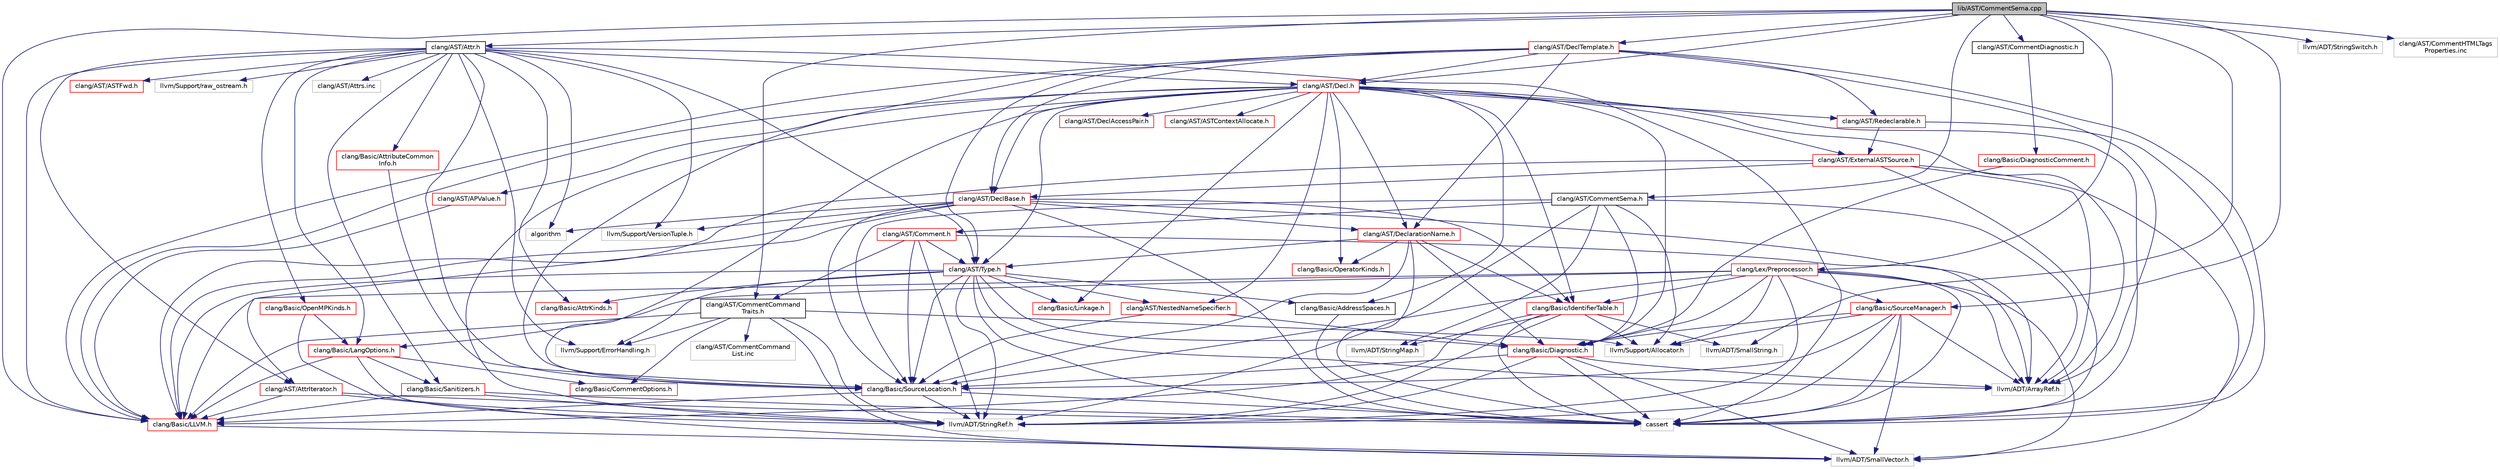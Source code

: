 digraph "lib/AST/CommentSema.cpp"
{
 // LATEX_PDF_SIZE
  bgcolor="transparent";
  edge [fontname="Helvetica",fontsize="10",labelfontname="Helvetica",labelfontsize="10"];
  node [fontname="Helvetica",fontsize="10",shape=record];
  Node1 [label="lib/AST/CommentSema.cpp",height=0.2,width=0.4,color="black", fillcolor="grey75", style="filled", fontcolor="black",tooltip=" "];
  Node1 -> Node2 [color="midnightblue",fontsize="10",style="solid",fontname="Helvetica"];
  Node2 [label="clang/AST/CommentSema.h",height=0.2,width=0.4,color="black",URL="$CommentSema_8h.html",tooltip=" "];
  Node2 -> Node3 [color="midnightblue",fontsize="10",style="solid",fontname="Helvetica"];
  Node3 [label="clang/AST/Comment.h",height=0.2,width=0.4,color="red",URL="$Comment_8h.html",tooltip=" "];
  Node3 -> Node4 [color="midnightblue",fontsize="10",style="solid",fontname="Helvetica"];
  Node4 [label="clang/AST/CommentCommand\lTraits.h",height=0.2,width=0.4,color="black",URL="$CommentCommandTraits_8h.html",tooltip=" "];
  Node4 -> Node5 [color="midnightblue",fontsize="10",style="solid",fontname="Helvetica"];
  Node5 [label="clang/Basic/CommentOptions.h",height=0.2,width=0.4,color="red",URL="$CommentOptions_8h.html",tooltip=" "];
  Node4 -> Node8 [color="midnightblue",fontsize="10",style="solid",fontname="Helvetica"];
  Node8 [label="clang/Basic/LLVM.h",height=0.2,width=0.4,color="red",URL="$LLVM_8h.html",tooltip=" "];
  Node8 -> Node10 [color="midnightblue",fontsize="10",style="solid",fontname="Helvetica"];
  Node10 [label="llvm/ADT/SmallVector.h",height=0.2,width=0.4,color="grey75",tooltip=" "];
  Node4 -> Node10 [color="midnightblue",fontsize="10",style="solid",fontname="Helvetica"];
  Node4 -> Node11 [color="midnightblue",fontsize="10",style="solid",fontname="Helvetica"];
  Node11 [label="llvm/ADT/StringRef.h",height=0.2,width=0.4,color="grey75",tooltip=" "];
  Node4 -> Node12 [color="midnightblue",fontsize="10",style="solid",fontname="Helvetica"];
  Node12 [label="llvm/Support/Allocator.h",height=0.2,width=0.4,color="grey75",tooltip=" "];
  Node4 -> Node13 [color="midnightblue",fontsize="10",style="solid",fontname="Helvetica"];
  Node13 [label="llvm/Support/ErrorHandling.h",height=0.2,width=0.4,color="grey75",tooltip=" "];
  Node4 -> Node14 [color="midnightblue",fontsize="10",style="solid",fontname="Helvetica"];
  Node14 [label="clang/AST/CommentCommand\lList.inc",height=0.2,width=0.4,color="grey75",tooltip=" "];
  Node3 -> Node39 [color="midnightblue",fontsize="10",style="solid",fontname="Helvetica"];
  Node39 [label="clang/AST/Type.h",height=0.2,width=0.4,color="red",URL="$Type_8h.html",tooltip=" "];
  Node39 -> Node44 [color="midnightblue",fontsize="10",style="solid",fontname="Helvetica"];
  Node44 [label="clang/AST/NestedNameSpecifier.h",height=0.2,width=0.4,color="red",URL="$NestedNameSpecifier_8h.html",tooltip=" "];
  Node44 -> Node45 [color="midnightblue",fontsize="10",style="solid",fontname="Helvetica"];
  Node45 [label="clang/Basic/Diagnostic.h",height=0.2,width=0.4,color="red",URL="$Basic_2Diagnostic_8h.html",tooltip=" "];
  Node45 -> Node53 [color="midnightblue",fontsize="10",style="solid",fontname="Helvetica"];
  Node53 [label="clang/Basic/SourceLocation.h",height=0.2,width=0.4,color="red",URL="$SourceLocation_8h.html",tooltip=" "];
  Node53 -> Node8 [color="midnightblue",fontsize="10",style="solid",fontname="Helvetica"];
  Node53 -> Node11 [color="midnightblue",fontsize="10",style="solid",fontname="Helvetica"];
  Node53 -> Node36 [color="midnightblue",fontsize="10",style="solid",fontname="Helvetica"];
  Node36 [label="cassert",height=0.2,width=0.4,color="grey75",tooltip=" "];
  Node45 -> Node55 [color="midnightblue",fontsize="10",style="solid",fontname="Helvetica"];
  Node55 [label="llvm/ADT/ArrayRef.h",height=0.2,width=0.4,color="grey75",tooltip=" "];
  Node45 -> Node10 [color="midnightblue",fontsize="10",style="solid",fontname="Helvetica"];
  Node45 -> Node11 [color="midnightblue",fontsize="10",style="solid",fontname="Helvetica"];
  Node45 -> Node36 [color="midnightblue",fontsize="10",style="solid",fontname="Helvetica"];
  Node44 -> Node53 [color="midnightblue",fontsize="10",style="solid",fontname="Helvetica"];
  Node39 -> Node67 [color="midnightblue",fontsize="10",style="solid",fontname="Helvetica"];
  Node67 [label="clang/Basic/AddressSpaces.h",height=0.2,width=0.4,color="black",URL="$AddressSpaces_8h.html",tooltip=" "];
  Node67 -> Node36 [color="midnightblue",fontsize="10",style="solid",fontname="Helvetica"];
  Node39 -> Node68 [color="midnightblue",fontsize="10",style="solid",fontname="Helvetica"];
  Node68 [label="clang/Basic/AttrKinds.h",height=0.2,width=0.4,color="red",URL="$AttrKinds_8h.html",tooltip=" "];
  Node39 -> Node45 [color="midnightblue",fontsize="10",style="solid",fontname="Helvetica"];
  Node39 -> Node8 [color="midnightblue",fontsize="10",style="solid",fontname="Helvetica"];
  Node39 -> Node71 [color="midnightblue",fontsize="10",style="solid",fontname="Helvetica"];
  Node71 [label="clang/Basic/Linkage.h",height=0.2,width=0.4,color="red",URL="$include_2clang_2Basic_2Linkage_8h.html",tooltip=" "];
  Node39 -> Node53 [color="midnightblue",fontsize="10",style="solid",fontname="Helvetica"];
  Node39 -> Node55 [color="midnightblue",fontsize="10",style="solid",fontname="Helvetica"];
  Node39 -> Node11 [color="midnightblue",fontsize="10",style="solid",fontname="Helvetica"];
  Node39 -> Node13 [color="midnightblue",fontsize="10",style="solid",fontname="Helvetica"];
  Node39 -> Node36 [color="midnightblue",fontsize="10",style="solid",fontname="Helvetica"];
  Node3 -> Node53 [color="midnightblue",fontsize="10",style="solid",fontname="Helvetica"];
  Node3 -> Node55 [color="midnightblue",fontsize="10",style="solid",fontname="Helvetica"];
  Node3 -> Node11 [color="midnightblue",fontsize="10",style="solid",fontname="Helvetica"];
  Node2 -> Node45 [color="midnightblue",fontsize="10",style="solid",fontname="Helvetica"];
  Node2 -> Node53 [color="midnightblue",fontsize="10",style="solid",fontname="Helvetica"];
  Node2 -> Node55 [color="midnightblue",fontsize="10",style="solid",fontname="Helvetica"];
  Node2 -> Node89 [color="midnightblue",fontsize="10",style="solid",fontname="Helvetica"];
  Node89 [label="llvm/ADT/StringMap.h",height=0.2,width=0.4,color="grey75",tooltip=" "];
  Node2 -> Node11 [color="midnightblue",fontsize="10",style="solid",fontname="Helvetica"];
  Node2 -> Node12 [color="midnightblue",fontsize="10",style="solid",fontname="Helvetica"];
  Node1 -> Node109 [color="midnightblue",fontsize="10",style="solid",fontname="Helvetica"];
  Node109 [label="clang/AST/Attr.h",height=0.2,width=0.4,color="black",URL="$Attr_8h.html",tooltip=" "];
  Node109 -> Node110 [color="midnightblue",fontsize="10",style="solid",fontname="Helvetica"];
  Node110 [label="clang/AST/ASTFwd.h",height=0.2,width=0.4,color="red",URL="$ASTFwd_8h.html",tooltip=" "];
  Node109 -> Node35 [color="midnightblue",fontsize="10",style="solid",fontname="Helvetica"];
  Node35 [label="clang/AST/AttrIterator.h",height=0.2,width=0.4,color="red",URL="$AttrIterator_8h.html",tooltip=" "];
  Node35 -> Node8 [color="midnightblue",fontsize="10",style="solid",fontname="Helvetica"];
  Node35 -> Node10 [color="midnightblue",fontsize="10",style="solid",fontname="Helvetica"];
  Node35 -> Node36 [color="midnightblue",fontsize="10",style="solid",fontname="Helvetica"];
  Node109 -> Node16 [color="midnightblue",fontsize="10",style="solid",fontname="Helvetica"];
  Node16 [label="clang/AST/Decl.h",height=0.2,width=0.4,color="red",URL="$Decl_8h.html",tooltip=" "];
  Node16 -> Node17 [color="midnightblue",fontsize="10",style="solid",fontname="Helvetica"];
  Node17 [label="clang/AST/APValue.h",height=0.2,width=0.4,color="red",URL="$APValue_8h.html",tooltip=" "];
  Node17 -> Node8 [color="midnightblue",fontsize="10",style="solid",fontname="Helvetica"];
  Node16 -> Node25 [color="midnightblue",fontsize="10",style="solid",fontname="Helvetica"];
  Node25 [label="clang/AST/ASTContextAllocate.h",height=0.2,width=0.4,color="red",URL="$ASTContextAllocate_8h.html",tooltip=" "];
  Node16 -> Node27 [color="midnightblue",fontsize="10",style="solid",fontname="Helvetica"];
  Node27 [label="clang/AST/DeclAccessPair.h",height=0.2,width=0.4,color="red",URL="$DeclAccessPair_8h.html",tooltip=" "];
  Node16 -> Node32 [color="midnightblue",fontsize="10",style="solid",fontname="Helvetica"];
  Node32 [label="clang/AST/DeclBase.h",height=0.2,width=0.4,color="red",URL="$DeclBase_8h.html",tooltip=" "];
  Node32 -> Node35 [color="midnightblue",fontsize="10",style="solid",fontname="Helvetica"];
  Node32 -> Node38 [color="midnightblue",fontsize="10",style="solid",fontname="Helvetica"];
  Node38 [label="clang/AST/DeclarationName.h",height=0.2,width=0.4,color="red",URL="$DeclarationName_8h.html",tooltip=" "];
  Node38 -> Node39 [color="midnightblue",fontsize="10",style="solid",fontname="Helvetica"];
  Node38 -> Node45 [color="midnightblue",fontsize="10",style="solid",fontname="Helvetica"];
  Node38 -> Node85 [color="midnightblue",fontsize="10",style="solid",fontname="Helvetica"];
  Node85 [label="clang/Basic/IdentifierTable.h",height=0.2,width=0.4,color="red",URL="$IdentifierTable_8h.html",tooltip=" "];
  Node85 -> Node8 [color="midnightblue",fontsize="10",style="solid",fontname="Helvetica"];
  Node85 -> Node88 [color="midnightblue",fontsize="10",style="solid",fontname="Helvetica"];
  Node88 [label="llvm/ADT/SmallString.h",height=0.2,width=0.4,color="grey75",tooltip=" "];
  Node85 -> Node89 [color="midnightblue",fontsize="10",style="solid",fontname="Helvetica"];
  Node85 -> Node11 [color="midnightblue",fontsize="10",style="solid",fontname="Helvetica"];
  Node85 -> Node12 [color="midnightblue",fontsize="10",style="solid",fontname="Helvetica"];
  Node85 -> Node36 [color="midnightblue",fontsize="10",style="solid",fontname="Helvetica"];
  Node38 -> Node90 [color="midnightblue",fontsize="10",style="solid",fontname="Helvetica"];
  Node90 [label="clang/Basic/OperatorKinds.h",height=0.2,width=0.4,color="red",URL="$OperatorKinds_8h.html",tooltip=" "];
  Node38 -> Node53 [color="midnightblue",fontsize="10",style="solid",fontname="Helvetica"];
  Node38 -> Node36 [color="midnightblue",fontsize="10",style="solid",fontname="Helvetica"];
  Node32 -> Node85 [color="midnightblue",fontsize="10",style="solid",fontname="Helvetica"];
  Node32 -> Node8 [color="midnightblue",fontsize="10",style="solid",fontname="Helvetica"];
  Node32 -> Node53 [color="midnightblue",fontsize="10",style="solid",fontname="Helvetica"];
  Node32 -> Node55 [color="midnightblue",fontsize="10",style="solid",fontname="Helvetica"];
  Node32 -> Node95 [color="midnightblue",fontsize="10",style="solid",fontname="Helvetica"];
  Node95 [label="llvm/Support/VersionTuple.h",height=0.2,width=0.4,color="grey75",tooltip=" "];
  Node32 -> Node96 [color="midnightblue",fontsize="10",style="solid",fontname="Helvetica"];
  Node96 [label="algorithm",height=0.2,width=0.4,color="grey75",tooltip=" "];
  Node32 -> Node36 [color="midnightblue",fontsize="10",style="solid",fontname="Helvetica"];
  Node16 -> Node38 [color="midnightblue",fontsize="10",style="solid",fontname="Helvetica"];
  Node16 -> Node98 [color="midnightblue",fontsize="10",style="solid",fontname="Helvetica"];
  Node98 [label="clang/AST/ExternalASTSource.h",height=0.2,width=0.4,color="red",URL="$ExternalASTSource_8h.html",tooltip=" "];
  Node98 -> Node32 [color="midnightblue",fontsize="10",style="solid",fontname="Helvetica"];
  Node98 -> Node8 [color="midnightblue",fontsize="10",style="solid",fontname="Helvetica"];
  Node98 -> Node55 [color="midnightblue",fontsize="10",style="solid",fontname="Helvetica"];
  Node98 -> Node10 [color="midnightblue",fontsize="10",style="solid",fontname="Helvetica"];
  Node98 -> Node36 [color="midnightblue",fontsize="10",style="solid",fontname="Helvetica"];
  Node16 -> Node44 [color="midnightblue",fontsize="10",style="solid",fontname="Helvetica"];
  Node16 -> Node102 [color="midnightblue",fontsize="10",style="solid",fontname="Helvetica"];
  Node102 [label="clang/AST/Redeclarable.h",height=0.2,width=0.4,color="red",URL="$Redeclarable_8h.html",tooltip=" "];
  Node102 -> Node98 [color="midnightblue",fontsize="10",style="solid",fontname="Helvetica"];
  Node102 -> Node36 [color="midnightblue",fontsize="10",style="solid",fontname="Helvetica"];
  Node16 -> Node39 [color="midnightblue",fontsize="10",style="solid",fontname="Helvetica"];
  Node16 -> Node67 [color="midnightblue",fontsize="10",style="solid",fontname="Helvetica"];
  Node16 -> Node45 [color="midnightblue",fontsize="10",style="solid",fontname="Helvetica"];
  Node16 -> Node85 [color="midnightblue",fontsize="10",style="solid",fontname="Helvetica"];
  Node16 -> Node8 [color="midnightblue",fontsize="10",style="solid",fontname="Helvetica"];
  Node16 -> Node71 [color="midnightblue",fontsize="10",style="solid",fontname="Helvetica"];
  Node16 -> Node90 [color="midnightblue",fontsize="10",style="solid",fontname="Helvetica"];
  Node16 -> Node53 [color="midnightblue",fontsize="10",style="solid",fontname="Helvetica"];
  Node16 -> Node55 [color="midnightblue",fontsize="10",style="solid",fontname="Helvetica"];
  Node16 -> Node11 [color="midnightblue",fontsize="10",style="solid",fontname="Helvetica"];
  Node16 -> Node36 [color="midnightblue",fontsize="10",style="solid",fontname="Helvetica"];
  Node109 -> Node39 [color="midnightblue",fontsize="10",style="solid",fontname="Helvetica"];
  Node109 -> Node68 [color="midnightblue",fontsize="10",style="solid",fontname="Helvetica"];
  Node109 -> Node113 [color="midnightblue",fontsize="10",style="solid",fontname="Helvetica"];
  Node113 [label="clang/Basic/AttributeCommon\lInfo.h",height=0.2,width=0.4,color="red",URL="$AttributeCommonInfo_8h.html",tooltip=" "];
  Node113 -> Node53 [color="midnightblue",fontsize="10",style="solid",fontname="Helvetica"];
  Node109 -> Node115 [color="midnightblue",fontsize="10",style="solid",fontname="Helvetica"];
  Node115 [label="clang/Basic/LangOptions.h",height=0.2,width=0.4,color="red",URL="$LangOptions_8h.html",tooltip=" "];
  Node115 -> Node5 [color="midnightblue",fontsize="10",style="solid",fontname="Helvetica"];
  Node115 -> Node8 [color="midnightblue",fontsize="10",style="solid",fontname="Helvetica"];
  Node115 -> Node121 [color="midnightblue",fontsize="10",style="solid",fontname="Helvetica"];
  Node121 [label="clang/Basic/Sanitizers.h",height=0.2,width=0.4,color="red",URL="$Sanitizers_8h.html",tooltip=" "];
  Node121 -> Node8 [color="midnightblue",fontsize="10",style="solid",fontname="Helvetica"];
  Node121 -> Node11 [color="midnightblue",fontsize="10",style="solid",fontname="Helvetica"];
  Node121 -> Node36 [color="midnightblue",fontsize="10",style="solid",fontname="Helvetica"];
  Node115 -> Node11 [color="midnightblue",fontsize="10",style="solid",fontname="Helvetica"];
  Node109 -> Node8 [color="midnightblue",fontsize="10",style="solid",fontname="Helvetica"];
  Node109 -> Node129 [color="midnightblue",fontsize="10",style="solid",fontname="Helvetica"];
  Node129 [label="clang/Basic/OpenMPKinds.h",height=0.2,width=0.4,color="red",URL="$OpenMPKinds_8h.html",tooltip=" "];
  Node129 -> Node115 [color="midnightblue",fontsize="10",style="solid",fontname="Helvetica"];
  Node129 -> Node11 [color="midnightblue",fontsize="10",style="solid",fontname="Helvetica"];
  Node109 -> Node121 [color="midnightblue",fontsize="10",style="solid",fontname="Helvetica"];
  Node109 -> Node53 [color="midnightblue",fontsize="10",style="solid",fontname="Helvetica"];
  Node109 -> Node13 [color="midnightblue",fontsize="10",style="solid",fontname="Helvetica"];
  Node109 -> Node95 [color="midnightblue",fontsize="10",style="solid",fontname="Helvetica"];
  Node109 -> Node34 [color="midnightblue",fontsize="10",style="solid",fontname="Helvetica"];
  Node34 [label="llvm/Support/raw_ostream.h",height=0.2,width=0.4,color="grey75",tooltip=" "];
  Node109 -> Node96 [color="midnightblue",fontsize="10",style="solid",fontname="Helvetica"];
  Node109 -> Node36 [color="midnightblue",fontsize="10",style="solid",fontname="Helvetica"];
  Node109 -> Node132 [color="midnightblue",fontsize="10",style="solid",fontname="Helvetica"];
  Node132 [label="clang/AST/Attrs.inc",height=0.2,width=0.4,color="grey75",tooltip=" "];
  Node1 -> Node4 [color="midnightblue",fontsize="10",style="solid",fontname="Helvetica"];
  Node1 -> Node133 [color="midnightblue",fontsize="10",style="solid",fontname="Helvetica"];
  Node133 [label="clang/AST/CommentDiagnostic.h",height=0.2,width=0.4,color="black",URL="$CommentDiagnostic_8h.html",tooltip=" "];
  Node133 -> Node134 [color="midnightblue",fontsize="10",style="solid",fontname="Helvetica"];
  Node134 [label="clang/Basic/DiagnosticComment.h",height=0.2,width=0.4,color="red",URL="$DiagnosticComment_8h.html",tooltip=" "];
  Node134 -> Node45 [color="midnightblue",fontsize="10",style="solid",fontname="Helvetica"];
  Node1 -> Node16 [color="midnightblue",fontsize="10",style="solid",fontname="Helvetica"];
  Node1 -> Node136 [color="midnightblue",fontsize="10",style="solid",fontname="Helvetica"];
  Node136 [label="clang/AST/DeclTemplate.h",height=0.2,width=0.4,color="red",URL="$DeclTemplate_8h.html",tooltip=" "];
  Node136 -> Node16 [color="midnightblue",fontsize="10",style="solid",fontname="Helvetica"];
  Node136 -> Node32 [color="midnightblue",fontsize="10",style="solid",fontname="Helvetica"];
  Node136 -> Node38 [color="midnightblue",fontsize="10",style="solid",fontname="Helvetica"];
  Node136 -> Node102 [color="midnightblue",fontsize="10",style="solid",fontname="Helvetica"];
  Node136 -> Node39 [color="midnightblue",fontsize="10",style="solid",fontname="Helvetica"];
  Node136 -> Node8 [color="midnightblue",fontsize="10",style="solid",fontname="Helvetica"];
  Node136 -> Node53 [color="midnightblue",fontsize="10",style="solid",fontname="Helvetica"];
  Node136 -> Node55 [color="midnightblue",fontsize="10",style="solid",fontname="Helvetica"];
  Node136 -> Node36 [color="midnightblue",fontsize="10",style="solid",fontname="Helvetica"];
  Node1 -> Node8 [color="midnightblue",fontsize="10",style="solid",fontname="Helvetica"];
  Node1 -> Node180 [color="midnightblue",fontsize="10",style="solid",fontname="Helvetica"];
  Node180 [label="clang/Basic/SourceManager.h",height=0.2,width=0.4,color="red",URL="$SourceManager_8h.html",tooltip=" "];
  Node180 -> Node45 [color="midnightblue",fontsize="10",style="solid",fontname="Helvetica"];
  Node180 -> Node53 [color="midnightblue",fontsize="10",style="solid",fontname="Helvetica"];
  Node180 -> Node55 [color="midnightblue",fontsize="10",style="solid",fontname="Helvetica"];
  Node180 -> Node10 [color="midnightblue",fontsize="10",style="solid",fontname="Helvetica"];
  Node180 -> Node11 [color="midnightblue",fontsize="10",style="solid",fontname="Helvetica"];
  Node180 -> Node12 [color="midnightblue",fontsize="10",style="solid",fontname="Helvetica"];
  Node180 -> Node36 [color="midnightblue",fontsize="10",style="solid",fontname="Helvetica"];
  Node1 -> Node195 [color="midnightblue",fontsize="10",style="solid",fontname="Helvetica"];
  Node195 [label="clang/Lex/Preprocessor.h",height=0.2,width=0.4,color="red",URL="$Preprocessor_8h.html",tooltip=" "];
  Node195 -> Node45 [color="midnightblue",fontsize="10",style="solid",fontname="Helvetica"];
  Node195 -> Node85 [color="midnightblue",fontsize="10",style="solid",fontname="Helvetica"];
  Node195 -> Node8 [color="midnightblue",fontsize="10",style="solid",fontname="Helvetica"];
  Node195 -> Node115 [color="midnightblue",fontsize="10",style="solid",fontname="Helvetica"];
  Node195 -> Node53 [color="midnightblue",fontsize="10",style="solid",fontname="Helvetica"];
  Node195 -> Node180 [color="midnightblue",fontsize="10",style="solid",fontname="Helvetica"];
  Node195 -> Node55 [color="midnightblue",fontsize="10",style="solid",fontname="Helvetica"];
  Node195 -> Node10 [color="midnightblue",fontsize="10",style="solid",fontname="Helvetica"];
  Node195 -> Node11 [color="midnightblue",fontsize="10",style="solid",fontname="Helvetica"];
  Node195 -> Node12 [color="midnightblue",fontsize="10",style="solid",fontname="Helvetica"];
  Node195 -> Node36 [color="midnightblue",fontsize="10",style="solid",fontname="Helvetica"];
  Node1 -> Node88 [color="midnightblue",fontsize="10",style="solid",fontname="Helvetica"];
  Node1 -> Node217 [color="midnightblue",fontsize="10",style="solid",fontname="Helvetica"];
  Node217 [label="llvm/ADT/StringSwitch.h",height=0.2,width=0.4,color="grey75",tooltip=" "];
  Node1 -> Node218 [color="midnightblue",fontsize="10",style="solid",fontname="Helvetica"];
  Node218 [label="clang/AST/CommentHTMLTags\lProperties.inc",height=0.2,width=0.4,color="grey75",tooltip=" "];
}
